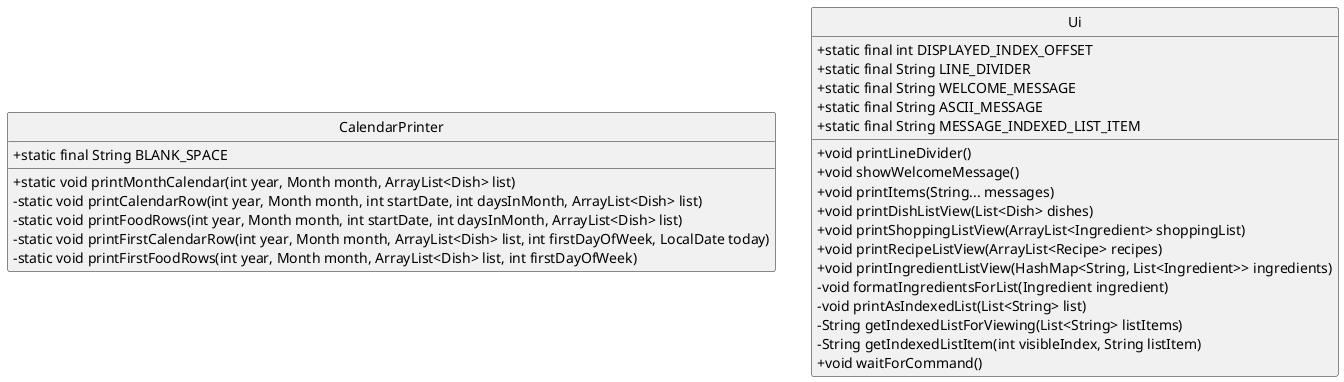 @startuml

hide circle
skinparam classAttributeIconSize 0

class CalendarPrinter {
    + static final String BLANK_SPACE
    + static void printMonthCalendar(int year, Month month, ArrayList<Dish> list)
    - static void printCalendarRow(int year, Month month, int startDate, int daysInMonth, ArrayList<Dish> list)
    - static void printFoodRows(int year, Month month, int startDate, int daysInMonth, ArrayList<Dish> list)
    - static void printFirstCalendarRow(int year, Month month, ArrayList<Dish> list, int firstDayOfWeek, LocalDate today)
    - static void printFirstFoodRows(int year, Month month, ArrayList<Dish> list, int firstDayOfWeek)
}


class Ui {
    + static final int DISPLAYED_INDEX_OFFSET
    + static final String LINE_DIVIDER
    + static final String WELCOME_MESSAGE
    + static final String ASCII_MESSAGE
    + static final String MESSAGE_INDEXED_LIST_ITEM
    + void printLineDivider()
    + void showWelcomeMessage()
    + void printItems(String... messages)
    + void printDishListView(List<Dish> dishes)
    + void printShoppingListView(ArrayList<Ingredient> shoppingList)
    + void printRecipeListView(ArrayList<Recipe> recipes)
    + void printIngredientListView(HashMap<String, List<Ingredient>> ingredients)
    - void formatIngredientsForList(Ingredient ingredient)
    - void printAsIndexedList(List<String> list)
    - String getIndexedListForViewing(List<String> listItems)
    - String getIndexedListItem(int visibleIndex, String listItem)
    + void waitForCommand()
}
@enduml

